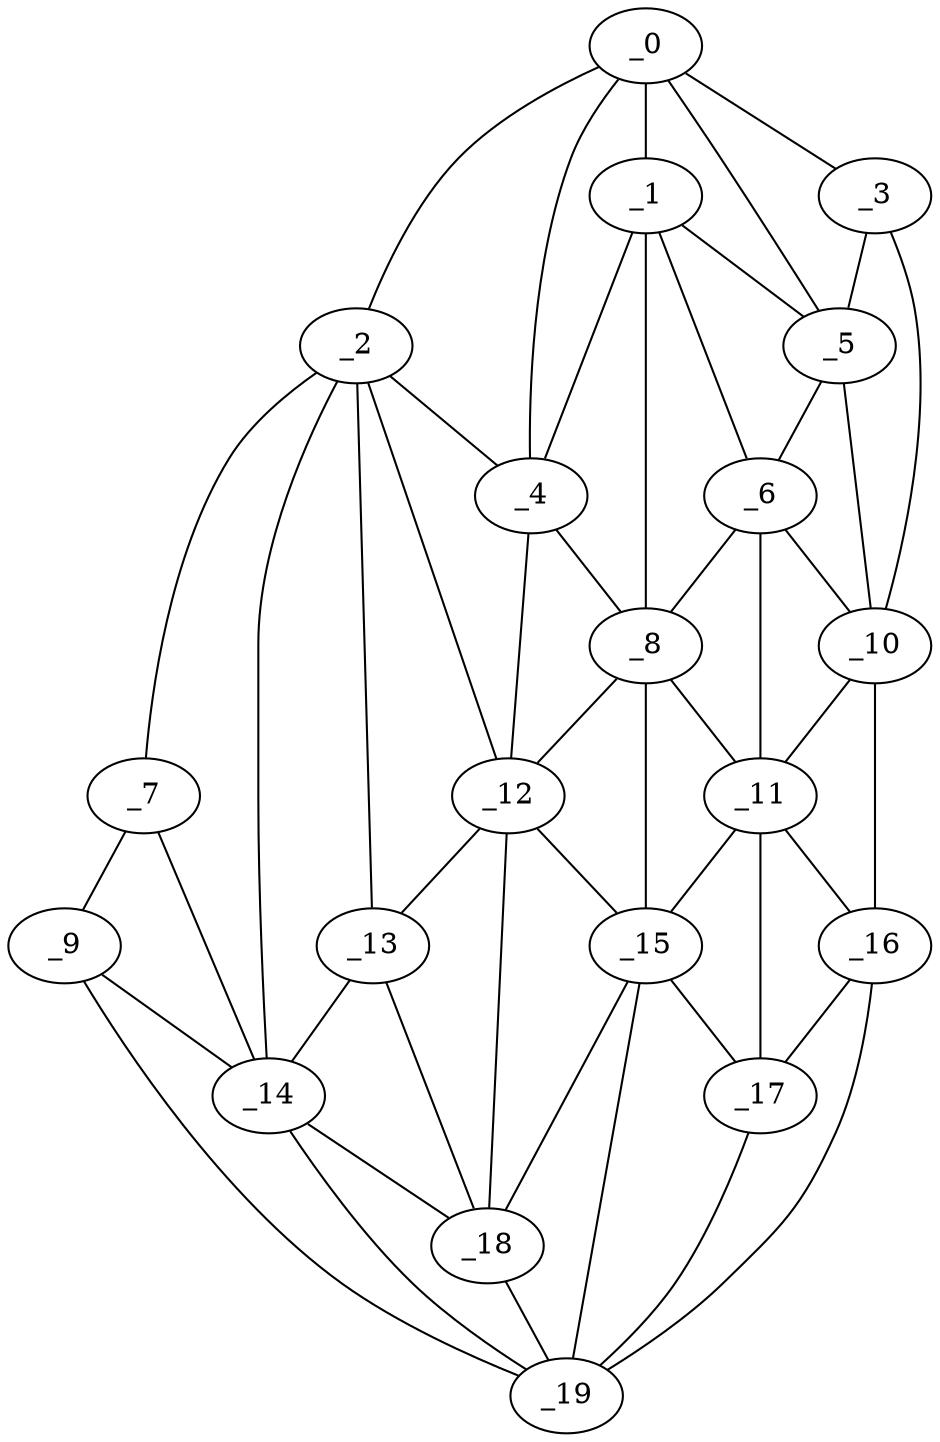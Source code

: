 graph "obj75__260.gxl" {
	_0	 [x=50,
		y=21];
	_1	 [x=54,
		y=31];
	_0 -- _1	 [valence=2];
	_2	 [x=56,
		y=64];
	_0 -- _2	 [valence=1];
	_3	 [x=57,
		y=9];
	_0 -- _3	 [valence=1];
	_4	 [x=57,
		y=52];
	_0 -- _4	 [valence=1];
	_5	 [x=60,
		y=20];
	_0 -- _5	 [valence=1];
	_1 -- _4	 [valence=2];
	_1 -- _5	 [valence=1];
	_6	 [x=66,
		y=28];
	_1 -- _6	 [valence=2];
	_8	 [x=74,
		y=36];
	_1 -- _8	 [valence=2];
	_2 -- _4	 [valence=1];
	_7	 [x=69,
		y=100];
	_2 -- _7	 [valence=1];
	_12	 [x=82,
		y=57];
	_2 -- _12	 [valence=2];
	_13	 [x=83,
		y=64];
	_2 -- _13	 [valence=2];
	_14	 [x=83,
		y=71];
	_2 -- _14	 [valence=2];
	_3 -- _5	 [valence=2];
	_10	 [x=82,
		y=16];
	_3 -- _10	 [valence=1];
	_4 -- _8	 [valence=1];
	_4 -- _12	 [valence=2];
	_5 -- _6	 [valence=1];
	_5 -- _10	 [valence=2];
	_6 -- _8	 [valence=2];
	_6 -- _10	 [valence=2];
	_11	 [x=82,
		y=26];
	_6 -- _11	 [valence=2];
	_9	 [x=79,
		y=106];
	_7 -- _9	 [valence=1];
	_7 -- _14	 [valence=2];
	_8 -- _11	 [valence=2];
	_8 -- _12	 [valence=2];
	_15	 [x=87,
		y=40];
	_8 -- _15	 [valence=1];
	_9 -- _14	 [valence=2];
	_19	 [x=93,
		y=43];
	_9 -- _19	 [valence=1];
	_10 -- _11	 [valence=1];
	_16	 [x=88,
		y=20];
	_10 -- _16	 [valence=1];
	_11 -- _15	 [valence=2];
	_11 -- _16	 [valence=2];
	_17	 [x=88,
		y=27];
	_11 -- _17	 [valence=1];
	_12 -- _13	 [valence=2];
	_12 -- _15	 [valence=2];
	_18	 [x=88,
		y=54];
	_12 -- _18	 [valence=2];
	_13 -- _14	 [valence=2];
	_13 -- _18	 [valence=2];
	_14 -- _18	 [valence=1];
	_14 -- _19	 [valence=1];
	_15 -- _17	 [valence=2];
	_15 -- _18	 [valence=2];
	_15 -- _19	 [valence=1];
	_16 -- _17	 [valence=2];
	_16 -- _19	 [valence=1];
	_17 -- _19	 [valence=1];
	_18 -- _19	 [valence=2];
}
